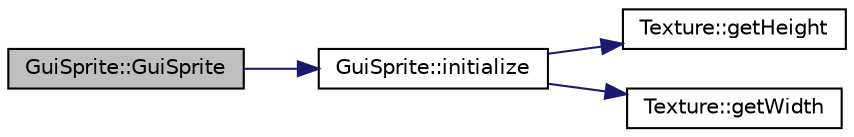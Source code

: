 digraph "GuiSprite::GuiSprite"
{
 // INTERACTIVE_SVG=YES
 // LATEX_PDF_SIZE
  edge [fontname="Helvetica",fontsize="10",labelfontname="Helvetica",labelfontsize="10"];
  node [fontname="Helvetica",fontsize="10",shape=record];
  rankdir="LR";
  Node1 [label="GuiSprite::GuiSprite",height=0.2,width=0.4,color="black", fillcolor="grey75", style="filled", fontcolor="black",tooltip=" "];
  Node1 -> Node2 [color="midnightblue",fontsize="10",style="solid",fontname="Helvetica"];
  Node2 [label="GuiSprite::initialize",height=0.2,width=0.4,color="black", fillcolor="white", style="filled",URL="$d1/db9/class_gui_sprite.html#a50b84e21fcb306c538ed057bd0eea717",tooltip=" "];
  Node2 -> Node3 [color="midnightblue",fontsize="10",style="solid",fontname="Helvetica"];
  Node3 [label="Texture::getHeight",height=0.2,width=0.4,color="black", fillcolor="white", style="filled",URL="$d2/d7f/class_texture.html#a0eaebfd0e00f88d19a64ed05ea634539",tooltip=" "];
  Node2 -> Node4 [color="midnightblue",fontsize="10",style="solid",fontname="Helvetica"];
  Node4 [label="Texture::getWidth",height=0.2,width=0.4,color="black", fillcolor="white", style="filled",URL="$d2/d7f/class_texture.html#a4d8e86e7df22179e8f3af9392020608c",tooltip=" "];
}
